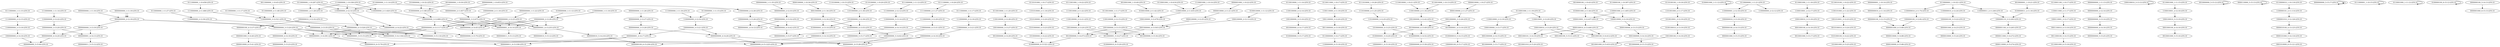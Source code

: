 digraph G {
    "1110000000_1-11:18-LEN:10" -> "1100000000_2-12:34-LEN:10";
    "1010000000_5-14:22-LEN:10" -> "0100000000_6-15:521-LEN:10";
    "0000000000_2-12:18-LEN:10" -> "0000000000_3-13:20-LEN:10";
    "1001000000_3-13:16-LEN:10" -> "0010000000_4-14:17-LEN:10";
    "0010000000_5-14:473-LEN:10" -> "0100000000_6-15:521-LEN:10";
    "1001100000_3-12:20-LEN:10" -> "0011000000_4-13:18-LEN:10";
    "1110100000_2-11:25-LEN:10" -> "1101000000_3-12:25-LEN:10";
    "0100001000_2-11:44-LEN:10" -> "1000010001_3-12:437-LEN:10";
    "0100001000_2-11:44-LEN:10" -> "1000010000_3-12:16-LEN:10";
    "1000000010_5-14:14-LEN:10" -> "0000000100_6-15:236-LEN:10";
    "1101000000_3-12:25-LEN:10" -> "1010000000_4-13:25-LEN:10";
    "0100001000_1-11:12-LEN:10" -> "0100001000_1-11:12-LEN:10";
    "0000000000_2-12:18-LEN:10" -> "0000000000_3-13:20-LEN:10";
    "1110100000_1-10:15-LEN:10" -> "1101000000_2-11:36-LEN:10";
    "1110000000_2-11:466-LEN:10" -> "1100000000_3-12:521-LEN:10";
    "0000000001_5-14:391-LEN:10" -> "0000000010_6-15:79-LEN:10";
    "0000000001_5-14:391-LEN:10" -> "0000000011_6-15:338-LEN:10";
    "0000000000_4-14:18-LEN:10" -> "0000000000_5-15:23-LEN:10";
    "1000000010_3-13:18-LEN:10" -> "0000000100_4-14:13-LEN:10";
    "1000000000_3-13:35-LEN:10" -> "0000000001_5-14:391-LEN:10";
    "1000000000_3-13:35-LEN:10" -> "0000000000_5-15:116-LEN:10";
    "1000000000_3-13:35-LEN:10" -> "0000000001_5-15:15-LEN:10";
    "1000000000_3-13:35-LEN:10" -> "0000000000_5-14:1164-LEN:10";
    "0000000001_4-14:13-LEN:10" -> "0000000011_5-15:12-LEN:10";
    "0001000100_4-14:18-LEN:10" -> "0010001000_5-15:17-LEN:10";
    "0101000100_5-14:22-LEN:10" -> "1010001000_6-15:25-LEN:10";
    "0000000001_1-10:14-LEN:10" -> "0000000010_2-11:14-LEN:10";
    "0010000000_1-10:30-LEN:10" -> "0100000000_2-11:68-LEN:10";
    "1000110001_3-12:17-LEN:10" -> "0001100010_4-13:16-LEN:10";
    "0100000001_4-13:14-LEN:10" -> "1000000010_5-14:14-LEN:10";
    "0110011000_1-10:17-LEN:10" -> "1100110000_2-11:19-LEN:10";
    "0110000000_1-11:21-LEN:10" -> "1100000001_2-12:16-LEN:10";
    "0110000000_1-11:21-LEN:10" -> "1100000000_2-12:12-LEN:10";
    "0110001100_1-10:17-LEN:10" -> "1100011000_2-11:17-LEN:10";
    "1110000000_1-11:14-LEN:10" -> "1100000000_2-12:22-LEN:10";
    "0000000100_4-13:37-LEN:10" -> "0000001000_5-14:40-LEN:10";
    "1101010000_2-11:18-LEN:10" -> "1010100000_3-12:20-LEN:10";
    "0000000000_3-13:14-LEN:10" -> "0000000000_4-14:16-LEN:10";
    "1010000000_1-10:32-LEN:10" -> "0100000000_2-11:68-LEN:10";
    "1000000000_4-14:16-LEN:10" -> "0000000001_6-15:26-LEN:10";
    "1000000000_4-14:16-LEN:10" -> "0000000000_6-15:1225-LEN:10";
    "1000000000_3-13:20-LEN:10" -> "0000000001_4-14:13-LEN:10";
    "1000000000_3-13:20-LEN:10" -> "0000000000_4-14:20-LEN:10";
    "1100000011_2-11:240-LEN:10" -> "1000000110_3-12:263-LEN:10";
    "0100010000_1-11:12-LEN:10" -> "1000100000_2-12:13-LEN:10";
    "1110000000_3-12:29-LEN:10" -> "1100000000_4-13:31-LEN:10";
    "0001100010_4-13:16-LEN:10" -> "0011000100_5-14:15-LEN:10";
    "1000100010_3-13:12-LEN:10" -> "1000100010_3-13:12-LEN:10";
    "0100100010_4-13:19-LEN:10" -> "1001000100_5-14:18-LEN:10";
    "1000100010_3-13:20-LEN:10" -> "0001000101_5-14:19-LEN:10";
    "1000100010_3-13:20-LEN:10" -> "0001000100_5-15:31-LEN:10";
    "1000100010_3-13:20-LEN:10" -> "0001000100_5-14:412-LEN:10";
    "0000011000_5-14:272-LEN:10" -> "0000110000_6-15:274-LEN:10";
    "0100010000_2-11:42-LEN:10" -> "1000100000_3-12:478-LEN:10";
    "0000000000_2-12:18-LEN:10" -> "0000000000_3-13:19-LEN:10";
    "1100000000_2-11:620-LEN:10" -> "1000000000_3-12:689-LEN:10";
    "1000000100_3-12:82-LEN:10" -> "0000001000_4-13:88-LEN:10";
    "0000000000_1-11:19-LEN:10" -> "0000000000_2-12:18-LEN:10";
    "0000000100_4-14:13-LEN:10" -> "0000001000_5-15:15-LEN:10";
    "0000001000_5-14:40-LEN:10" -> "0000010000_6-15:41-LEN:10";
    "1001000000_4-13:20-LEN:10" -> "0010000000_5-14:473-LEN:10";
    "1001000000_4-13:20-LEN:10" -> "0010000000_5-15:34-LEN:10";
    "1001000000_4-13:20-LEN:10" -> "0010000001_5-14:27-LEN:10";
    "1100011000_2-11:17-LEN:10" -> "1000110001_3-12:17-LEN:10";
    "1010000000_4-13:25-LEN:10" -> "0100000001_5-14:20-LEN:10";
    "1010000000_4-13:25-LEN:10" -> "0100000000_5-14:52-LEN:10";
    "1100100000_2-11:34-LEN:10" -> "1001000000_3-12:42-LEN:10";
    "1001000000_3-12:42-LEN:10" -> "0010000001_4-13:16-LEN:10";
    "1001000000_3-12:42-LEN:10" -> "0010000000_4-13:49-LEN:10";
    "1100010001_2-12:17-LEN:10" -> "1000100010_3-13:18-LEN:10";
    "0001000101_5-14:19-LEN:10" -> "0010001010_6-15:20-LEN:10";
    "0010000000_4-14:17-LEN:10" -> "0100000000_5-15:17-LEN:10";
    "0000000000_4-14:45-LEN:10" -> "0000000000_5-15:70-LEN:10";
    "0000000000_1-11:13-LEN:10" -> "0000000000_2-12:14-LEN:10";
    "0001000000_4-14:15-LEN:10" -> "0010000000_5-15:17-LEN:10";
    "0111001000_1-10:22-LEN:10" -> "1110010000_2-11:22-LEN:10";
    "0110000000_1-10:287-LEN:10" -> "1100000000_2-11:620-LEN:10";
    "0110000000_1-10:287-LEN:10" -> "1100000000_2-12:14-LEN:10";
    "0110000000_1-10:287-LEN:10" -> "1100000001_2-11:28-LEN:10";
    "1000000000_4-14:18-LEN:10" -> "0000000000_5-15:40-LEN:10";
    "0011000100_5-14:15-LEN:10" -> "0110001000_6-15:18-LEN:10";
    "0110000000_1-11:14-LEN:10" -> "1100000000_2-12:14-LEN:10";
    "1110010000_2-11:22-LEN:10" -> "1100100000_3-12:21-LEN:10";
    "1001000000_3-13:27-LEN:10" -> "0010000000_4-14:29-LEN:10";
    "0011000000_4-13:18-LEN:10" -> "0110000000_5-14:17-LEN:10";
    "1100000000_2-12:14-LEN:10" -> "1000000000_4-14:22-LEN:10";
    "1100000000_2-12:14-LEN:10" -> "1000000000_4-13:526-LEN:10";
    "0100000000_2-11:68-LEN:10" -> "1000000000_3-12:689-LEN:10";
    "0000000000_3-12:675-LEN:10" -> "0000000000_4-14:45-LEN:10";
    "0000000000_3-12:675-LEN:10" -> "0000000001_4-13:235-LEN:10";
    "0000000000_3-12:675-LEN:10" -> "0000000000_4-13:1117-LEN:10";
    "0000000000_3-12:675-LEN:10" -> "0000000001_4-14:14-LEN:10";
    "1100010001_2-12:16-LEN:10" -> "1000100010_3-13:19-LEN:10";
    "0110001000_1-11:19-LEN:10" -> "1100010000_2-12:18-LEN:10";
    "0000000001_4-14:17-LEN:10" -> "0000000010_6-15:79-LEN:10";
    "0000000001_4-14:17-LEN:10" -> "0000000011_6-15:338-LEN:10";
    "1001000000_3-13:15-LEN:10" -> "0010000000_5-14:473-LEN:10";
    "1001000000_3-13:15-LEN:10" -> "0010000000_5-15:34-LEN:10";
    "1001000000_3-13:15-LEN:10" -> "0010000001_5-14:27-LEN:10";
    "0000000000_1-11:19-LEN:10" -> "0000000000_2-12:18-LEN:10";
    "0001000000_4-13:503-LEN:10" -> "0010000000_5-14:473-LEN:10";
    "0001000000_4-13:503-LEN:10" -> "0010000000_5-15:34-LEN:10";
    "0001000000_4-13:503-LEN:10" -> "0010000001_5-14:27-LEN:10";
    "0010000000_5-15:12-LEN:10" -> "0010000000_5-15:12-LEN:10";
    "0000001000_4-14:23-LEN:10" -> "0000010000_5-15:24-LEN:10";
    "0000110000_5-15:13-LEN:10" -> "0000110000_5-15:13-LEN:10";
    "0110000000_1-11:27-LEN:10" -> "1100000000_2-12:36-LEN:10";
    "0000100010_4-13:446-LEN:10" -> "0001000101_5-14:19-LEN:10";
    "0000100010_4-13:446-LEN:10" -> "0001000100_5-15:31-LEN:10";
    "0000100010_4-13:446-LEN:10" -> "0001000100_5-14:412-LEN:10";
    "1111000000_2-11:27-LEN:10" -> "1110000000_3-12:29-LEN:10";
    "0010000001_1-10:21-LEN:10" -> "0100000011_2-11:16-LEN:10";
    "1100000010_2-12:24-LEN:10" -> "1000000100_3-13:22-LEN:10";
    "1000000000_4-14:14-LEN:10" -> "0000000000_5-15:57-LEN:10";
    "0000000000_1-11:26-LEN:10" -> "0000000000_2-12:27-LEN:10";
    "0110000000_1-11:17-LEN:10" -> "1100000000_3-12:521-LEN:10";
    "0000001000_1-10:22-LEN:10" -> "0000010000_2-11:21-LEN:10";
    "1010010001_3-12:19-LEN:10" -> "0100100010_4-13:19-LEN:10";
    "1100000101_2-11:114-LEN:10" -> "1000001010_3-12:126-LEN:10";
    "1100000000_1-11:16-LEN:10" -> "1000000000_2-12:28-LEN:10";
    "0110000000_2-11:48-LEN:10" -> "1100000000_3-12:521-LEN:10";
    "1001000100_5-14:18-LEN:10" -> "0010001000_6-15:433-LEN:10";
    "1000000000_2-12:28-LEN:10" -> "0000000000_4-14:45-LEN:10";
    "1000000000_2-12:28-LEN:10" -> "0000000001_4-13:235-LEN:10";
    "1000000000_2-12:28-LEN:10" -> "0000000000_4-13:1117-LEN:10";
    "1000000000_2-12:28-LEN:10" -> "0000000001_4-14:14-LEN:10";
    "0001000000_3-12:26-LEN:10" -> "0010000001_4-13:16-LEN:10";
    "0001000000_3-12:26-LEN:10" -> "0010000000_4-13:49-LEN:10";
    "0000001100_4-13:265-LEN:10" -> "0000011000_5-14:272-LEN:10";
    "0000000000_2-12:33-LEN:10" -> "0000000000_3-13:32-LEN:10";
    "0001000100_4-14:16-LEN:10" -> "0010001000_5-15:16-LEN:10";
    "1100000000_2-12:26-LEN:10" -> "1000000000_3-13:26-LEN:10";
    "1100010001_2-12:20-LEN:10" -> "1000100010_3-13:20-LEN:10";
    "0110100100_1-10:18-LEN:10" -> "1101001000_2-11:17-LEN:10";
    "1000000000_3-12:689-LEN:10" -> "0000000000_4-14:45-LEN:10";
    "1000000000_3-12:689-LEN:10" -> "0000000001_4-13:235-LEN:10";
    "1000000000_3-12:689-LEN:10" -> "0000000000_4-13:1117-LEN:10";
    "1000000000_3-12:689-LEN:10" -> "0000000001_4-14:14-LEN:10";
    "0110100000_1-10:20-LEN:10" -> "1101000000_2-11:36-LEN:10";
    "0000000000_5-15:17-LEN:10" -> "0000000000_5-15:17-LEN:10";
    "0101000000_4-13:23-LEN:10" -> "1010000000_5-14:22-LEN:10";
    "0000000000_4-14:16-LEN:10" -> "0000000000_5-15:25-LEN:10";
    "0000100000_4-13:15-LEN:10" -> "0001000000_5-14:14-LEN:10";
    "0001000000_2-11:34-LEN:10" -> "0010000000_3-12:34-LEN:10";
    "0000010100_4-13:125-LEN:10" -> "0000101000_5-14:116-LEN:10";
    "0000001000_4-13:88-LEN:10" -> "0000010000_5-14:88-LEN:10";
    "1110000000_2-12:12-LEN:10" -> "1100000000_3-13:14-LEN:10";
    "1000000000_4-14:22-LEN:10" -> "0000000000_5-15:70-LEN:10";
    "0111000000_1-11:12-LEN:10" -> "1110000000_2-12:12-LEN:10";
    "1100000000_4-13:31-LEN:10" -> "1000000000_5-14:62-LEN:10";
    "1100000000_4-13:31-LEN:10" -> "1000000000_5-15:17-LEN:10";
    "0000000000_2-12:25-LEN:10" -> "0000000000_4-14:45-LEN:10";
    "0000000000_2-12:25-LEN:10" -> "0000000001_4-13:235-LEN:10";
    "0000000000_2-12:25-LEN:10" -> "0000000000_4-13:1117-LEN:10";
    "0000000000_2-12:25-LEN:10" -> "0000000001_4-14:14-LEN:10";
    "0010000001_4-13:16-LEN:10" -> "0100000010_5-14:15-LEN:10";
    "0000010000_2-11:21-LEN:10" -> "0000100000_3-12:25-LEN:10";
    "0000100000_2-11:27-LEN:10" -> "0001000000_3-12:26-LEN:10";
    "0010001000_1-10:40-LEN:10" -> "0100010000_2-11:42-LEN:10";
    "0000000001_4-13:235-LEN:10" -> "0000000010_5-15:12-LEN:10";
    "0000000001_4-13:235-LEN:10" -> "0000000010_5-14:216-LEN:10";
    "1100100000_2-12:14-LEN:10" -> "1001000000_3-13:16-LEN:10";
    "1000000010_3-12:32-LEN:10" -> "0000000100_4-13:37-LEN:10";
    "0111000000_1-11:15-LEN:10" -> "1110000000_2-12:15-LEN:10";
    "0000000000_3-13:20-LEN:10" -> "0000000000_4-14:18-LEN:10";
    "0000000000_2-12:27-LEN:10" -> "0000000000_3-13:26-LEN:10";
    "1110000000_2-12:18-LEN:10" -> "1100000000_3-13:21-LEN:10";
    "0111000001_1-10:15-LEN:10" -> "0111000001_1-10:15-LEN:10";
    "0110001000_1-11:12-LEN:10" -> "0110001000_1-11:12-LEN:10";
    "1000100000_3-12:478-LEN:10" -> "0001000000_4-13:503-LEN:10";
    "1100100000_3-12:21-LEN:10" -> "1001000000_4-13:20-LEN:10";
    "1000010001_3-12:437-LEN:10" -> "0000100010_4-13:446-LEN:10";
    "0000000000_3-13:20-LEN:10" -> "0000000001_5-14:391-LEN:10";
    "0000000000_3-13:20-LEN:10" -> "0000000000_5-15:116-LEN:10";
    "0000000000_3-13:20-LEN:10" -> "0000000001_5-15:15-LEN:10";
    "0000000000_3-13:20-LEN:10" -> "0000000000_5-14:1164-LEN:10";
    "0111000000_1-11:17-LEN:10" -> "1110000000_2-12:18-LEN:10";
    "0000000000_1-11:22-LEN:10" -> "0000000000_2-12:25-LEN:10";
    "1110000000_1-10:338-LEN:10" -> "1100000000_2-11:620-LEN:10";
    "1110000000_1-10:338-LEN:10" -> "1100000000_2-12:14-LEN:10";
    "1110000000_1-10:338-LEN:10" -> "1100000001_2-11:28-LEN:10";
    "1000000000_2-11:16-LEN:10" -> "0000000000_3-12:675-LEN:10";
    "0100000100_6-15:12-LEN:10" -> "0100000100_6-15:12-LEN:10";
    "0110001000_1-11:16-LEN:10" -> "1100010001_2-12:17-LEN:10";
    "1000100000_3-13:17-LEN:10" -> "0001000000_4-14:15-LEN:10";
    "0100000000_1-11:12-LEN:10" -> "1000000000_2-12:28-LEN:10";
    "0110000000_1-11:15-LEN:10" -> "1100000000_2-12:34-LEN:10";
    "0110001000_1-11:15-LEN:10" -> "1100010001_2-12:16-LEN:10";
    "0011000000_1-10:45-LEN:10" -> "0110000000_2-11:48-LEN:10";
    "0110010000_1-11:25-LEN:10" -> "1100100000_2-12:28-LEN:10";
    "1001010001_3-12:23-LEN:10" -> "0010100010_4-13:24-LEN:10";
    "0000000000_5-15:17-LEN:10" -> "0000000000_5-15:17-LEN:10";
    "1110010000_1-10:21-LEN:10" -> "1100100000_2-11:34-LEN:10";
    "1100000001_2-12:16-LEN:10" -> "1000000010_3-13:18-LEN:10";
    "1101000000_2-11:36-LEN:10" -> "1010000000_3-12:38-LEN:10";
    "0000100000_1-10:34-LEN:10" -> "0001000000_2-11:34-LEN:10";
    "0100000001_5-14:20-LEN:10" -> "1000000011_6-15:16-LEN:10";
    "0000000000_2-11:657-LEN:10" -> "0000000000_3-12:675-LEN:10";
    "0001000000_5-14:14-LEN:10" -> "0010000000_6-15:15-LEN:10";
    "0110010000_1-10:13-LEN:10" -> "1100100000_2-11:34-LEN:10";
    "0010000100_1-10:43-LEN:10" -> "0100001000_2-11:44-LEN:10";
    "0000000100_5-14:13-LEN:10" -> "0000001000_6-15:13-LEN:10";
    "0110101000_1-10:17-LEN:10" -> "1101010000_2-11:18-LEN:10";
    "0000000100_3-12:15-LEN:10" -> "0000001000_4-13:88-LEN:10";
    "0010000001_5-14:27-LEN:10" -> "0100000010_6-15:20-LEN:10";
    "1000100010_3-13:19-LEN:10" -> "0001000100_4-14:16-LEN:10";
    "1000100010_3-13:18-LEN:10" -> "0001000100_4-14:18-LEN:10";
    "0000000000_4-14:42-LEN:10" -> "0000000000_5-15:57-LEN:10";
    "1100000000_3-12:521-LEN:10" -> "1000000000_4-14:22-LEN:10";
    "1100000000_3-12:521-LEN:10" -> "1000000000_4-13:526-LEN:10";
    "1000001010_3-12:126-LEN:10" -> "0000010100_4-13:125-LEN:10";
    "0000000000_1-10:653-LEN:10" -> "0000000000_2-11:657-LEN:10";
    "0010100010_4-13:24-LEN:10" -> "0101000100_5-14:22-LEN:10";
    "0000000000_5-14:1164-LEN:10" -> "0000000001_6-15:26-LEN:10";
    "0000000000_5-14:1164-LEN:10" -> "0000000000_6-15:1225-LEN:10";
    "1000000110_3-12:263-LEN:10" -> "0000001100_4-13:265-LEN:10";
    "0000000000_4-14:20-LEN:10" -> "0000000000_5-15:40-LEN:10";
    "0100000010_5-14:15-LEN:10" -> "1000000100_6-15:17-LEN:10";
    "0111100000_1-10:26-LEN:10" -> "1111000000_2-11:27-LEN:10";
    "0110000000_5-14:17-LEN:10" -> "1100000000_6-15:18-LEN:10";
    "0000000010_2-11:14-LEN:10" -> "0000000100_3-12:15-LEN:10";
    "0100000011_2-11:16-LEN:10" -> "1000000110_3-12:263-LEN:10";
    "1100010000_2-11:435-LEN:10" -> "1000100000_3-12:478-LEN:10";
    "1100010000_2-12:18-LEN:10" -> "1000100000_3-13:17-LEN:10";
    "0000000000_2-12:14-LEN:10" -> "0000000000_3-13:14-LEN:10";
    "0100000000_4-13:55-LEN:10" -> "1000000000_5-14:62-LEN:10";
    "0100000000_4-13:55-LEN:10" -> "1000000000_5-15:17-LEN:10";
    "0110000000_1-11:14-LEN:10" -> "1100000000_2-12:26-LEN:10";
    "1110000000_2-12:15-LEN:10" -> "1100000000_3-13:18-LEN:10";
    "0010000000_3-12:34-LEN:10" -> "0100000001_4-13:14-LEN:10";
    "0010000000_3-12:34-LEN:10" -> "0100000000_4-13:55-LEN:10";
    "0010000000_4-13:49-LEN:10" -> "0100000001_5-14:20-LEN:10";
    "0010000000_4-13:49-LEN:10" -> "0100000000_5-14:52-LEN:10";
    "0110000100_1-10:397-LEN:10" -> "1100001000_2-11:405-LEN:10";
    "0000000000_4-13:1117-LEN:10" -> "0000000001_5-14:391-LEN:10";
    "0000000000_4-13:1117-LEN:10" -> "0000000000_5-15:116-LEN:10";
    "0000000000_4-13:1117-LEN:10" -> "0000000001_5-15:15-LEN:10";
    "0000000000_4-13:1117-LEN:10" -> "0000000000_5-14:1164-LEN:10";
    "0000000000_1-11:35-LEN:10" -> "0000000000_2-12:33-LEN:10";
    "1000000000_3-13:21-LEN:10" -> "0000000001_4-14:17-LEN:10";
    "1000000000_3-13:21-LEN:10" -> "0000000000_4-14:26-LEN:10";
    "1100100000_2-12:28-LEN:10" -> "1001000000_3-13:27-LEN:10";
    "0010000000_4-14:29-LEN:10" -> "0100000000_6-15:521-LEN:10";
    "1000000100_3-13:22-LEN:10" -> "0000001000_4-14:23-LEN:10";
    "1000000000_5-14:62-LEN:10" -> "0000000001_6-15:26-LEN:10";
    "1000000000_5-14:62-LEN:10" -> "0000000000_6-15:1225-LEN:10";
    "0110010000_1-11:14-LEN:10" -> "1100100000_2-12:14-LEN:10";
    "1100000010_2-11:74-LEN:10" -> "1000000100_3-12:82-LEN:10";
    "0000000000_3-13:32-LEN:10" -> "0000000001_4-14:12-LEN:10";
    "0000000000_3-13:32-LEN:10" -> "0000000000_4-14:42-LEN:10";
    "0111000000_1-10:458-LEN:10" -> "1110000000_2-11:466-LEN:10";
    "0000000000_1-11:16-LEN:10" -> "0000000000_2-12:18-LEN:10";
    "0110001000_1-11:19-LEN:10" -> "1100010001_2-12:20-LEN:10";
    "1000010000_3-12:16-LEN:10" -> "0000100000_4-13:15-LEN:10";
    "1000100000_2-12:13-LEN:10" -> "0001000000_4-13:503-LEN:10";
    "0000100000_3-12:25-LEN:10" -> "0001000000_4-13:503-LEN:10";
    "1100000000_2-12:22-LEN:10" -> "1000000000_3-13:20-LEN:10";
    "1100000001_2-11:28-LEN:10" -> "1000000010_3-12:32-LEN:10";
    "1110001000_1-10:14-LEN:10" -> "1100010000_2-11:435-LEN:10";
    "1101001000_2-11:17-LEN:10" -> "1010010001_3-12:19-LEN:10";
    "1100000000_2-12:36-LEN:10" -> "1000000000_3-13:35-LEN:10";
    "1100001000_2-11:405-LEN:10" -> "1000010001_3-12:437-LEN:10";
    "1100001000_2-11:405-LEN:10" -> "1000010000_3-12:16-LEN:10";
    "1100000000_2-12:34-LEN:10" -> "1000000000_3-13:21-LEN:10";
    "0000101000_5-14:116-LEN:10" -> "0001010000_6-15:121-LEN:10";
    "1100000000_3-13:14-LEN:10" -> "1000000000_4-14:14-LEN:10";
    "0000010000_1-10:27-LEN:10" -> "0000100000_2-11:27-LEN:10";
    "0110000010_1-10:118-LEN:10" -> "1100000101_2-11:114-LEN:10";
    "1100101000_2-11:22-LEN:10" -> "1001010001_3-12:23-LEN:10";
    "1000000000_3-13:26-LEN:10" -> "0000000001_4-14:12-LEN:10";
    "1000000000_3-13:26-LEN:10" -> "0000000000_4-14:42-LEN:10";
    "0110010100_1-10:22-LEN:10" -> "1100101000_2-11:22-LEN:10";
    "0001000100_5-14:412-LEN:10" -> "0010001000_6-15:433-LEN:10";
    "0000000000_3-13:26-LEN:10" -> "0000000001_4-14:17-LEN:10";
    "0000000000_3-13:26-LEN:10" -> "0000000000_4-14:26-LEN:10";
    "0000000001_4-14:14-LEN:10" -> "0000000011_5-15:13-LEN:10";
    "1010100000_3-12:20-LEN:10" -> "0101000000_4-13:23-LEN:10";
    "0000000010_5-14:216-LEN:10" -> "0000000100_6-15:236-LEN:10";
    "1100100000_2-12:15-LEN:10" -> "1001000000_3-13:15-LEN:10";
    "0000000000_3-13:19-LEN:10" -> "0000000001_4-14:13-LEN:10";
    "0000000000_3-13:19-LEN:10" -> "0000000000_4-14:20-LEN:10";
    "1000000000_4-13:526-LEN:10" -> "0000000001_5-14:391-LEN:10";
    "1000000000_4-13:526-LEN:10" -> "0000000000_5-15:116-LEN:10";
    "1000000000_4-13:526-LEN:10" -> "0000000001_5-15:15-LEN:10";
    "1000000000_4-13:526-LEN:10" -> "0000000000_5-14:1164-LEN:10";
    "0110000001_1-10:321-LEN:10" -> "1100000011_2-11:240-LEN:10";
    "0110000001_1-10:321-LEN:10" -> "1100000010_2-12:24-LEN:10";
    "0110000001_1-10:321-LEN:10" -> "1100000010_2-11:74-LEN:10";
    "0111010000_1-10:26-LEN:10" -> "1110100000_2-11:25-LEN:10";
    "1010000000_3-12:38-LEN:10" -> "0100000001_4-13:14-LEN:10";
    "1010000000_3-12:38-LEN:10" -> "0100000000_4-13:55-LEN:10";
    "1100110000_2-11:19-LEN:10" -> "1001100000_3-12:20-LEN:10";
    "1100000000_3-13:21-LEN:10" -> "1000000000_4-14:16-LEN:10";
    "0110001000_1-10:418-LEN:10" -> "1100010000_2-11:435-LEN:10";
    "0100000000_5-14:52-LEN:10" -> "1000000000_6-15:58-LEN:10";
    "0000000000_4-14:26-LEN:10" -> "0000000001_6-15:26-LEN:10";
    "0000000000_4-14:26-LEN:10" -> "0000000000_6-15:1225-LEN:10";
    "0000010000_5-14:88-LEN:10" -> "0000100000_6-15:88-LEN:10";
    "1100000000_3-13:18-LEN:10" -> "1000000000_4-14:18-LEN:10";
    "0110010000_1-11:17-LEN:10" -> "1100100000_2-12:15-LEN:10";
}
